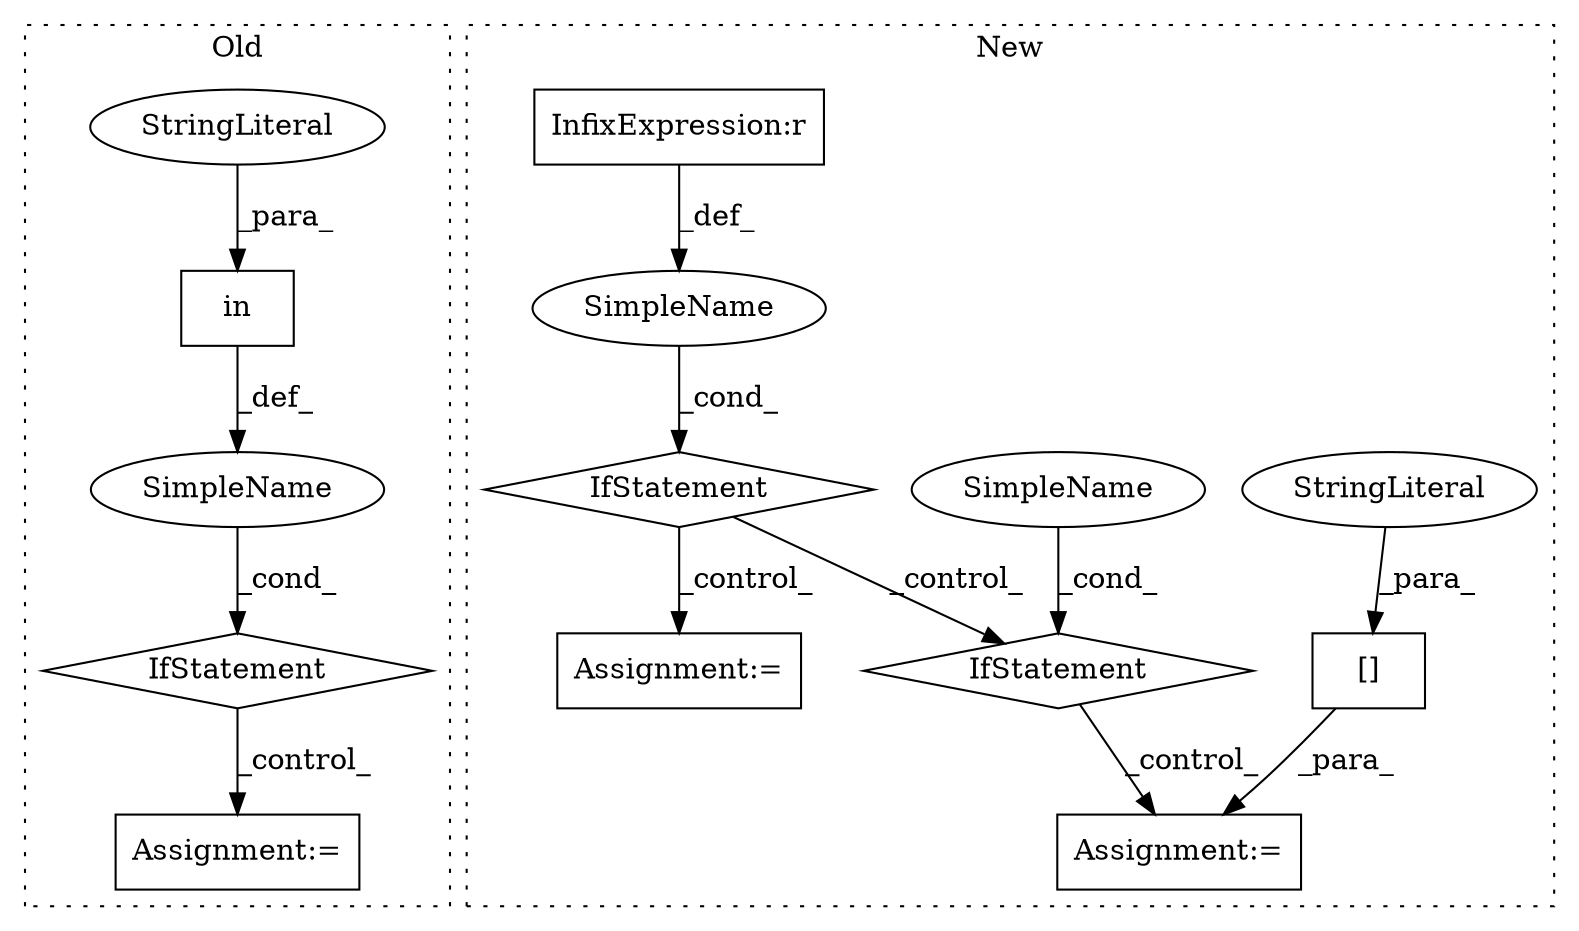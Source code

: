 digraph G {
subgraph cluster0 {
1 [label="in" a="105" s="3888" l="33" shape="box"];
3 [label="IfStatement" a="25" s="3870,3921" l="18,2" shape="diamond"];
4 [label="Assignment:=" a="7" s="4033" l="2" shape="box"];
5 [label="SimpleName" a="42" s="" l="" shape="ellipse"];
8 [label="StringLiteral" a="45" s="3888" l="23" shape="ellipse"];
label = "Old";
style="dotted";
}
subgraph cluster1 {
2 [label="IfStatement" a="25" s="6435,6456" l="4,2" shape="diamond"];
6 [label="Assignment:=" a="7" s="6775,6913" l="93,2" shape="box"];
7 [label="SimpleName" a="42" s="" l="" shape="ellipse"];
9 [label="[]" a="2" s="6893,6912" l="9,1" shape="box"];
10 [label="StringLiteral" a="45" s="6902" l="10" shape="ellipse"];
11 [label="InfixExpression:r" a="27" s="6444" l="4" shape="box"];
12 [label="Assignment:=" a="7" s="6491" l="1" shape="box"];
13 [label="IfStatement" a="25" s="6685,6697" l="4,2" shape="diamond"];
14 [label="SimpleName" a="42" s="6689" l="8" shape="ellipse"];
label = "New";
style="dotted";
}
1 -> 5 [label="_def_"];
2 -> 13 [label="_control_"];
2 -> 12 [label="_control_"];
3 -> 4 [label="_control_"];
5 -> 3 [label="_cond_"];
7 -> 2 [label="_cond_"];
8 -> 1 [label="_para_"];
9 -> 6 [label="_para_"];
10 -> 9 [label="_para_"];
11 -> 7 [label="_def_"];
13 -> 6 [label="_control_"];
14 -> 13 [label="_cond_"];
}